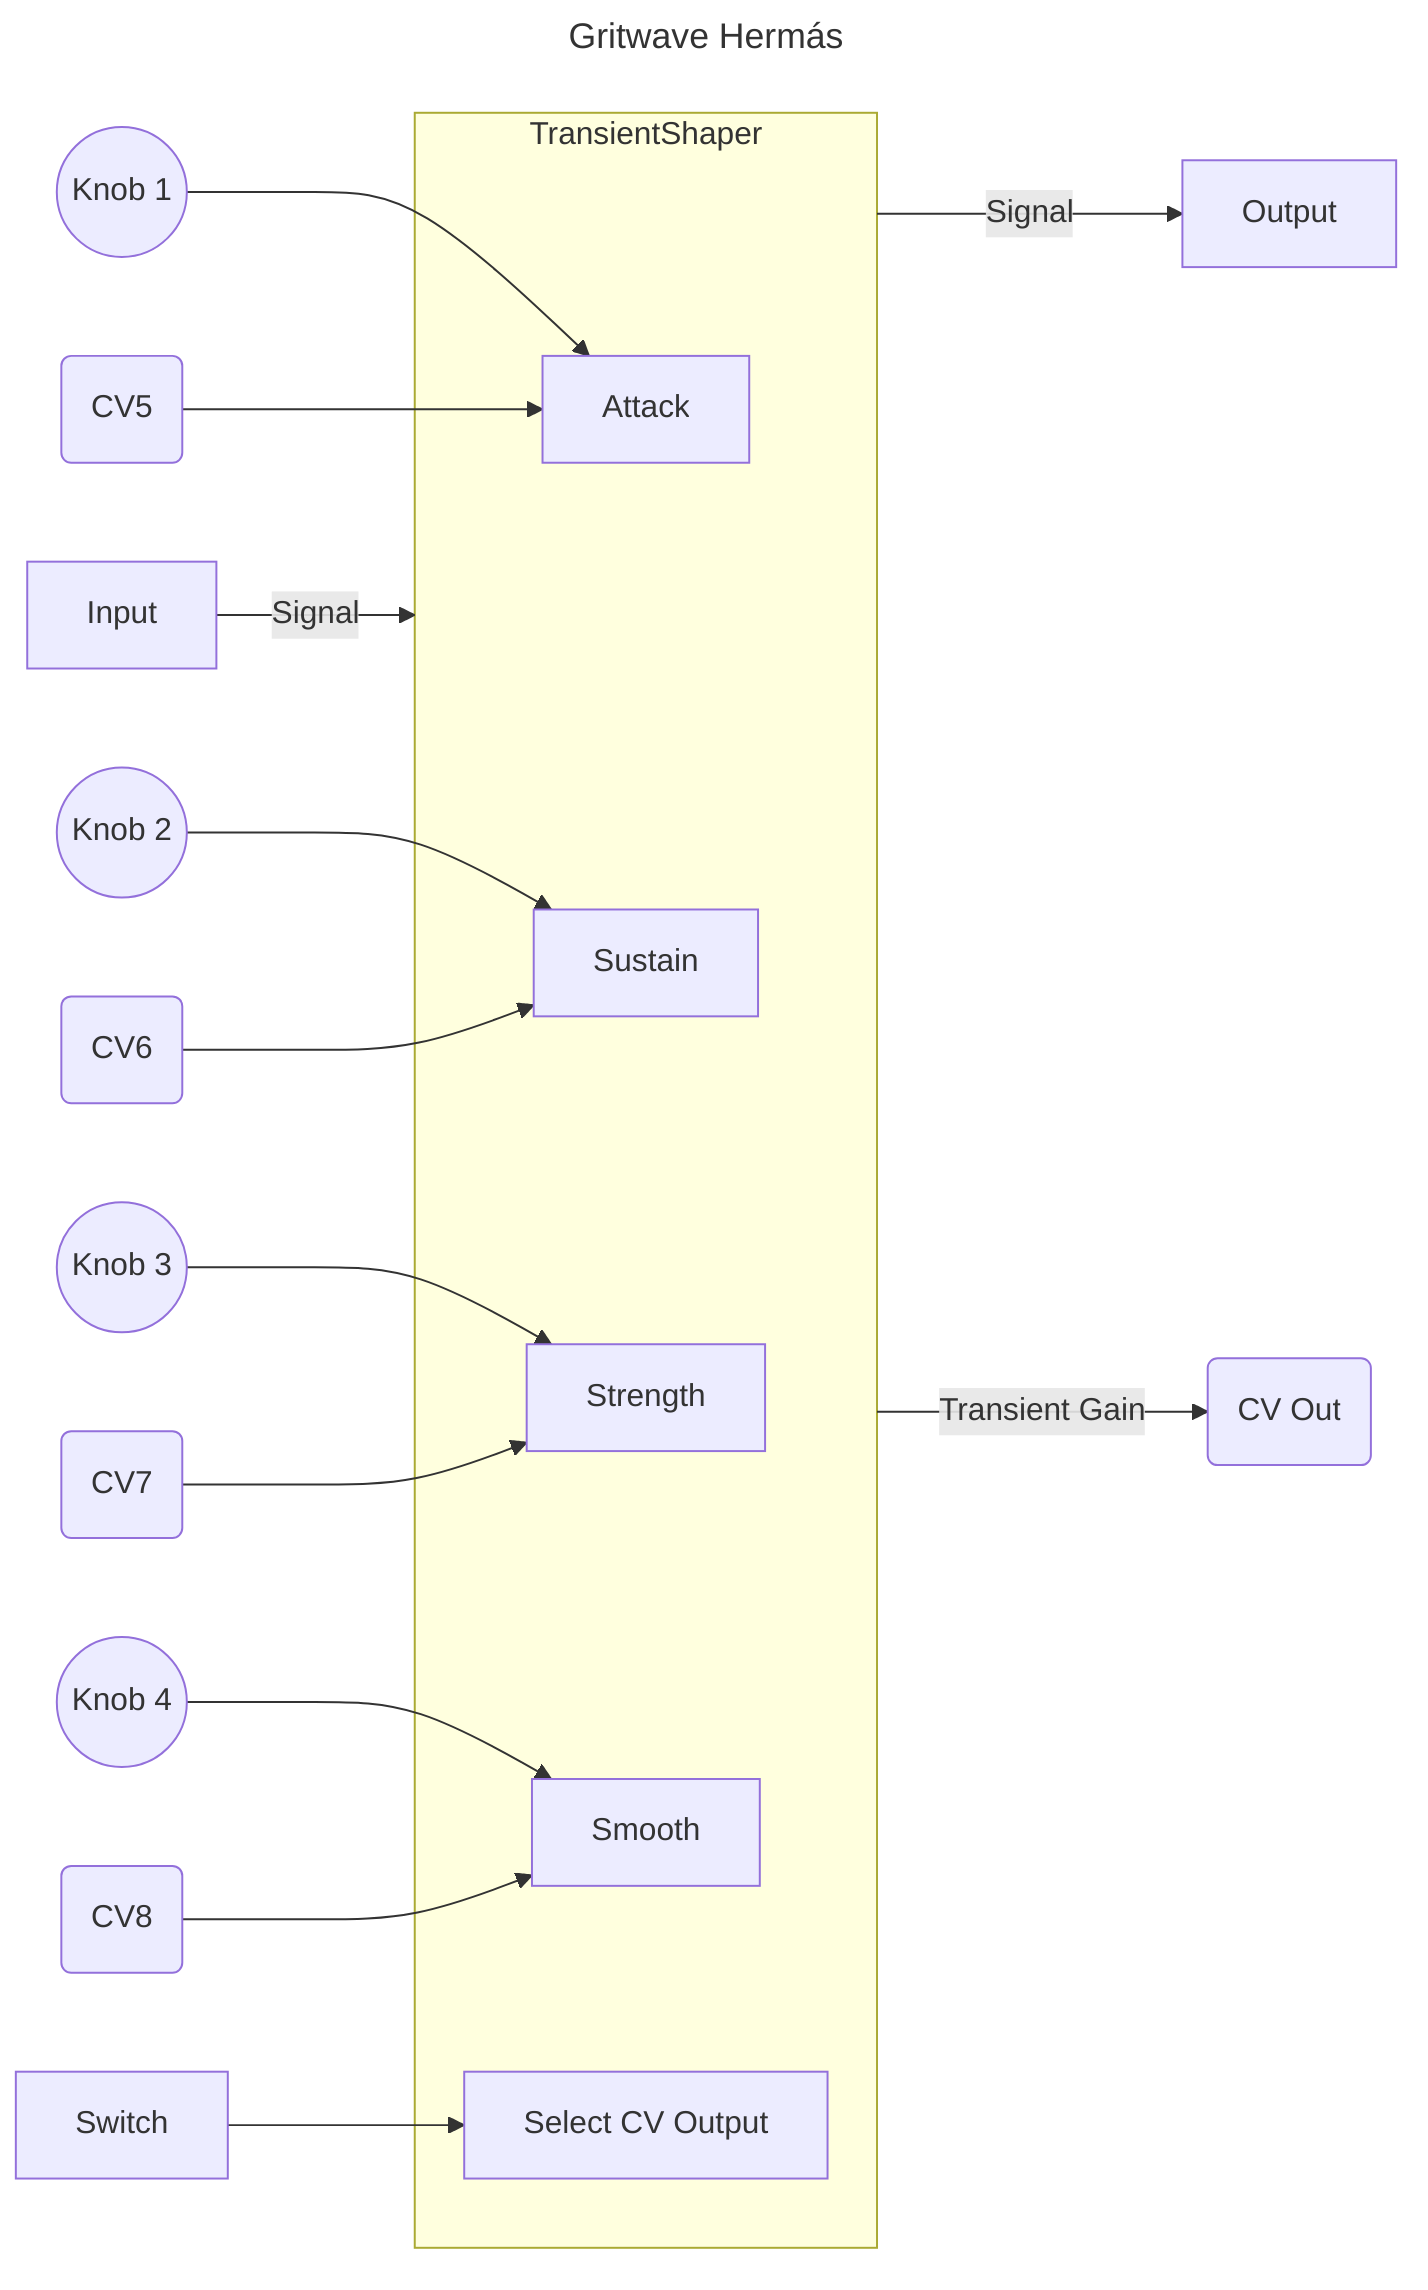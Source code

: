 ---
title: Gritwave Hermás
---
flowchart LR
    subgraph Transient[TransientShaper]
        Attack
        Sustain
        Strength
        Smooth
        SelectOut[Select CV Output]
    end
    
    Knob1((Knob 1)) --> Attack
    Knob2((Knob 2)) --> Sustain
    Knob3((Knob 3)) --> Strength
    Knob4((Knob 4)) --> Smooth
  
    %% Button
    Switch --> SelectOut

    CV5(CV5) --> Attack
    CV6(CV6) --> Sustain
    CV7(CV7) --> Strength
    CV8(CV8) --> Smooth

    Input --> |Signal| Transient
    Transient --> |Signal| Output
    Transient --> |Transient Gain| CVOut(CV Out)